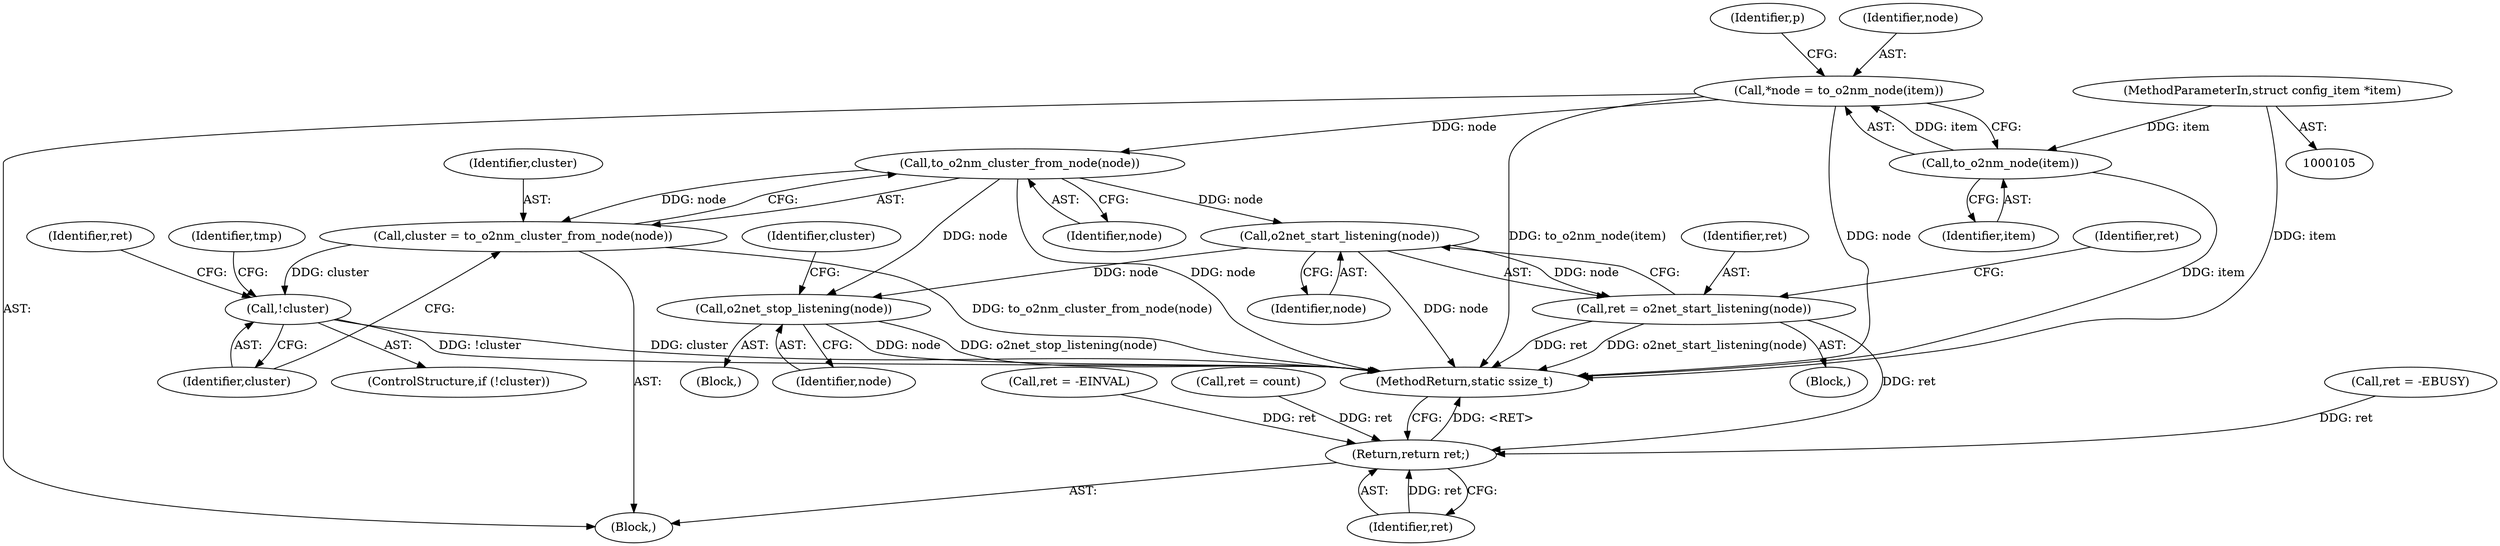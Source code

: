 digraph "0_linux_853bc26a7ea39e354b9f8889ae7ad1492ffa28d2_0@pointer" {
"1000180" [label="(Call,to_o2nm_cluster_from_node(node))"];
"1000111" [label="(Call,*node = to_o2nm_node(item))"];
"1000113" [label="(Call,to_o2nm_node(item))"];
"1000106" [label="(MethodParameterIn,struct config_item *item)"];
"1000178" [label="(Call,cluster = to_o2nm_cluster_from_node(node))"];
"1000183" [label="(Call,!cluster)"];
"1000223" [label="(Call,o2net_start_listening(node))"];
"1000221" [label="(Call,ret = o2net_start_listening(node))"];
"1000278" [label="(Return,return ret;)"];
"1000244" [label="(Call,o2net_stop_listening(node))"];
"1000278" [label="(Return,return ret;)"];
"1000182" [label="(ControlStructure,if (!cluster))"];
"1000279" [label="(Identifier,ret)"];
"1000224" [label="(Identifier,node)"];
"1000243" [label="(Block,)"];
"1000220" [label="(Block,)"];
"1000221" [label="(Call,ret = o2net_start_listening(node))"];
"1000186" [label="(Call,ret = -EINVAL)"];
"1000273" [label="(Call,ret = count)"];
"1000223" [label="(Call,o2net_start_listening(node))"];
"1000222" [label="(Identifier,ret)"];
"1000180" [label="(Call,to_o2nm_cluster_from_node(node))"];
"1000111" [label="(Call,*node = to_o2nm_node(item))"];
"1000109" [label="(Block,)"];
"1000248" [label="(Identifier,cluster)"];
"1000113" [label="(Call,to_o2nm_node(item))"];
"1000184" [label="(Identifier,cluster)"];
"1000119" [label="(Identifier,p)"];
"1000183" [label="(Call,!cluster)"];
"1000245" [label="(Identifier,node)"];
"1000178" [label="(Call,cluster = to_o2nm_cluster_from_node(node))"];
"1000187" [label="(Identifier,ret)"];
"1000112" [label="(Identifier,node)"];
"1000106" [label="(MethodParameterIn,struct config_item *item)"];
"1000244" [label="(Call,o2net_stop_listening(node))"];
"1000179" [label="(Identifier,cluster)"];
"1000226" [label="(Identifier,ret)"];
"1000280" [label="(MethodReturn,static ssize_t)"];
"1000114" [label="(Identifier,item)"];
"1000208" [label="(Call,ret = -EBUSY)"];
"1000193" [label="(Identifier,tmp)"];
"1000181" [label="(Identifier,node)"];
"1000180" -> "1000178"  [label="AST: "];
"1000180" -> "1000181"  [label="CFG: "];
"1000181" -> "1000180"  [label="AST: "];
"1000178" -> "1000180"  [label="CFG: "];
"1000180" -> "1000280"  [label="DDG: node"];
"1000180" -> "1000178"  [label="DDG: node"];
"1000111" -> "1000180"  [label="DDG: node"];
"1000180" -> "1000223"  [label="DDG: node"];
"1000180" -> "1000244"  [label="DDG: node"];
"1000111" -> "1000109"  [label="AST: "];
"1000111" -> "1000113"  [label="CFG: "];
"1000112" -> "1000111"  [label="AST: "];
"1000113" -> "1000111"  [label="AST: "];
"1000119" -> "1000111"  [label="CFG: "];
"1000111" -> "1000280"  [label="DDG: node"];
"1000111" -> "1000280"  [label="DDG: to_o2nm_node(item)"];
"1000113" -> "1000111"  [label="DDG: item"];
"1000113" -> "1000114"  [label="CFG: "];
"1000114" -> "1000113"  [label="AST: "];
"1000113" -> "1000280"  [label="DDG: item"];
"1000106" -> "1000113"  [label="DDG: item"];
"1000106" -> "1000105"  [label="AST: "];
"1000106" -> "1000280"  [label="DDG: item"];
"1000178" -> "1000109"  [label="AST: "];
"1000179" -> "1000178"  [label="AST: "];
"1000184" -> "1000178"  [label="CFG: "];
"1000178" -> "1000280"  [label="DDG: to_o2nm_cluster_from_node(node)"];
"1000178" -> "1000183"  [label="DDG: cluster"];
"1000183" -> "1000182"  [label="AST: "];
"1000183" -> "1000184"  [label="CFG: "];
"1000184" -> "1000183"  [label="AST: "];
"1000187" -> "1000183"  [label="CFG: "];
"1000193" -> "1000183"  [label="CFG: "];
"1000183" -> "1000280"  [label="DDG: cluster"];
"1000183" -> "1000280"  [label="DDG: !cluster"];
"1000223" -> "1000221"  [label="AST: "];
"1000223" -> "1000224"  [label="CFG: "];
"1000224" -> "1000223"  [label="AST: "];
"1000221" -> "1000223"  [label="CFG: "];
"1000223" -> "1000280"  [label="DDG: node"];
"1000223" -> "1000221"  [label="DDG: node"];
"1000223" -> "1000244"  [label="DDG: node"];
"1000221" -> "1000220"  [label="AST: "];
"1000222" -> "1000221"  [label="AST: "];
"1000226" -> "1000221"  [label="CFG: "];
"1000221" -> "1000280"  [label="DDG: o2net_start_listening(node)"];
"1000221" -> "1000280"  [label="DDG: ret"];
"1000221" -> "1000278"  [label="DDG: ret"];
"1000278" -> "1000109"  [label="AST: "];
"1000278" -> "1000279"  [label="CFG: "];
"1000279" -> "1000278"  [label="AST: "];
"1000280" -> "1000278"  [label="CFG: "];
"1000278" -> "1000280"  [label="DDG: <RET>"];
"1000279" -> "1000278"  [label="DDG: ret"];
"1000186" -> "1000278"  [label="DDG: ret"];
"1000208" -> "1000278"  [label="DDG: ret"];
"1000273" -> "1000278"  [label="DDG: ret"];
"1000244" -> "1000243"  [label="AST: "];
"1000244" -> "1000245"  [label="CFG: "];
"1000245" -> "1000244"  [label="AST: "];
"1000248" -> "1000244"  [label="CFG: "];
"1000244" -> "1000280"  [label="DDG: node"];
"1000244" -> "1000280"  [label="DDG: o2net_stop_listening(node)"];
}
